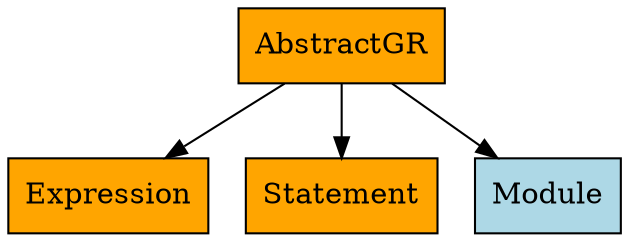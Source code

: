 digraph {
	0 [label=AbstractGR align=left fillcolor=orange shape=rect style=filled]
	1 [label=Expression align=left fillcolor=orange shape=rect style=filled]
	2 [label=Statement align=left fillcolor=orange shape=rect style=filled]
	3 [label=Module align=left fillcolor=lightblue shape=rect style=filled]
	0 -> 1
	0 -> 2
	0 -> 3
}
